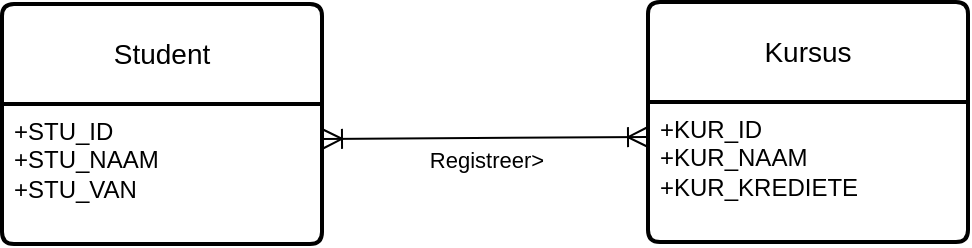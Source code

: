 <mxfile version="26.0.16">
  <diagram name="Page-1" id="zFl4NRZDX3i81TB8X1CF">
    <mxGraphModel dx="804" dy="512" grid="0" gridSize="10" guides="1" tooltips="1" connect="1" arrows="1" fold="1" page="0" pageScale="1" pageWidth="827" pageHeight="1169" math="0" shadow="0">
      <root>
        <mxCell id="0" />
        <mxCell id="1" parent="0" />
        <mxCell id="BVhpkllHKyboI0dyXfBr-1" value="Student" style="swimlane;childLayout=stackLayout;horizontal=1;startSize=50;horizontalStack=0;rounded=1;fontSize=14;fontStyle=0;strokeWidth=2;resizeParent=0;resizeLast=1;shadow=0;dashed=0;align=center;arcSize=4;whiteSpace=wrap;html=1;" vertex="1" parent="1">
          <mxGeometry x="-16" y="115" width="160" height="120" as="geometry" />
        </mxCell>
        <mxCell id="BVhpkllHKyboI0dyXfBr-2" value="+STU_ID&lt;div&gt;+STU_NAAM&lt;/div&gt;&lt;div&gt;&lt;span style=&quot;background-color: transparent; color: light-dark(rgb(0, 0, 0), rgb(255, 255, 255));&quot;&gt;+STU_VAN&lt;/span&gt;&lt;/div&gt;" style="align=left;strokeColor=none;fillColor=none;spacingLeft=4;spacingRight=4;fontSize=12;verticalAlign=top;resizable=0;rotatable=0;part=1;html=1;whiteSpace=wrap;" vertex="1" parent="BVhpkllHKyboI0dyXfBr-1">
          <mxGeometry y="50" width="160" height="70" as="geometry" />
        </mxCell>
        <mxCell id="BVhpkllHKyboI0dyXfBr-3" value="Kursus" style="swimlane;childLayout=stackLayout;horizontal=1;startSize=50;horizontalStack=0;rounded=1;fontSize=14;fontStyle=0;strokeWidth=2;resizeParent=0;resizeLast=1;shadow=0;dashed=0;align=center;arcSize=4;whiteSpace=wrap;html=1;" vertex="1" parent="1">
          <mxGeometry x="307" y="114" width="160" height="120" as="geometry" />
        </mxCell>
        <mxCell id="BVhpkllHKyboI0dyXfBr-4" value="+KUR_ID&lt;div&gt;+KUR_NAAM&lt;/div&gt;&lt;div&gt;+KUR_KREDIETE&lt;/div&gt;&lt;div&gt;&lt;br&gt;&lt;/div&gt;" style="align=left;strokeColor=none;fillColor=none;spacingLeft=4;spacingRight=4;fontSize=12;verticalAlign=top;resizable=0;rotatable=0;part=1;html=1;whiteSpace=wrap;" vertex="1" parent="BVhpkllHKyboI0dyXfBr-3">
          <mxGeometry y="50" width="160" height="70" as="geometry" />
        </mxCell>
        <mxCell id="BVhpkllHKyboI0dyXfBr-5" value="" style="endArrow=ERoneToMany;html=1;rounded=0;fontSize=12;startSize=8;endSize=8;curved=1;exitX=1;exitY=0.25;exitDx=0;exitDy=0;entryX=0;entryY=0.25;entryDx=0;entryDy=0;startFill=0;startArrow=ERoneToMany;endFill=0;" edge="1" parent="1" source="BVhpkllHKyboI0dyXfBr-2" target="BVhpkllHKyboI0dyXfBr-4">
          <mxGeometry relative="1" as="geometry">
            <mxPoint x="141" y="34" as="sourcePoint" />
            <mxPoint x="301" y="34" as="targetPoint" />
          </mxGeometry>
        </mxCell>
        <mxCell id="BVhpkllHKyboI0dyXfBr-6" value="Registreer&amp;gt;" style="edgeLabel;resizable=0;html=1;;align=center;verticalAlign=middle;" connectable="0" vertex="1" parent="BVhpkllHKyboI0dyXfBr-5">
          <mxGeometry relative="1" as="geometry">
            <mxPoint y="11" as="offset" />
          </mxGeometry>
        </mxCell>
      </root>
    </mxGraphModel>
  </diagram>
</mxfile>
